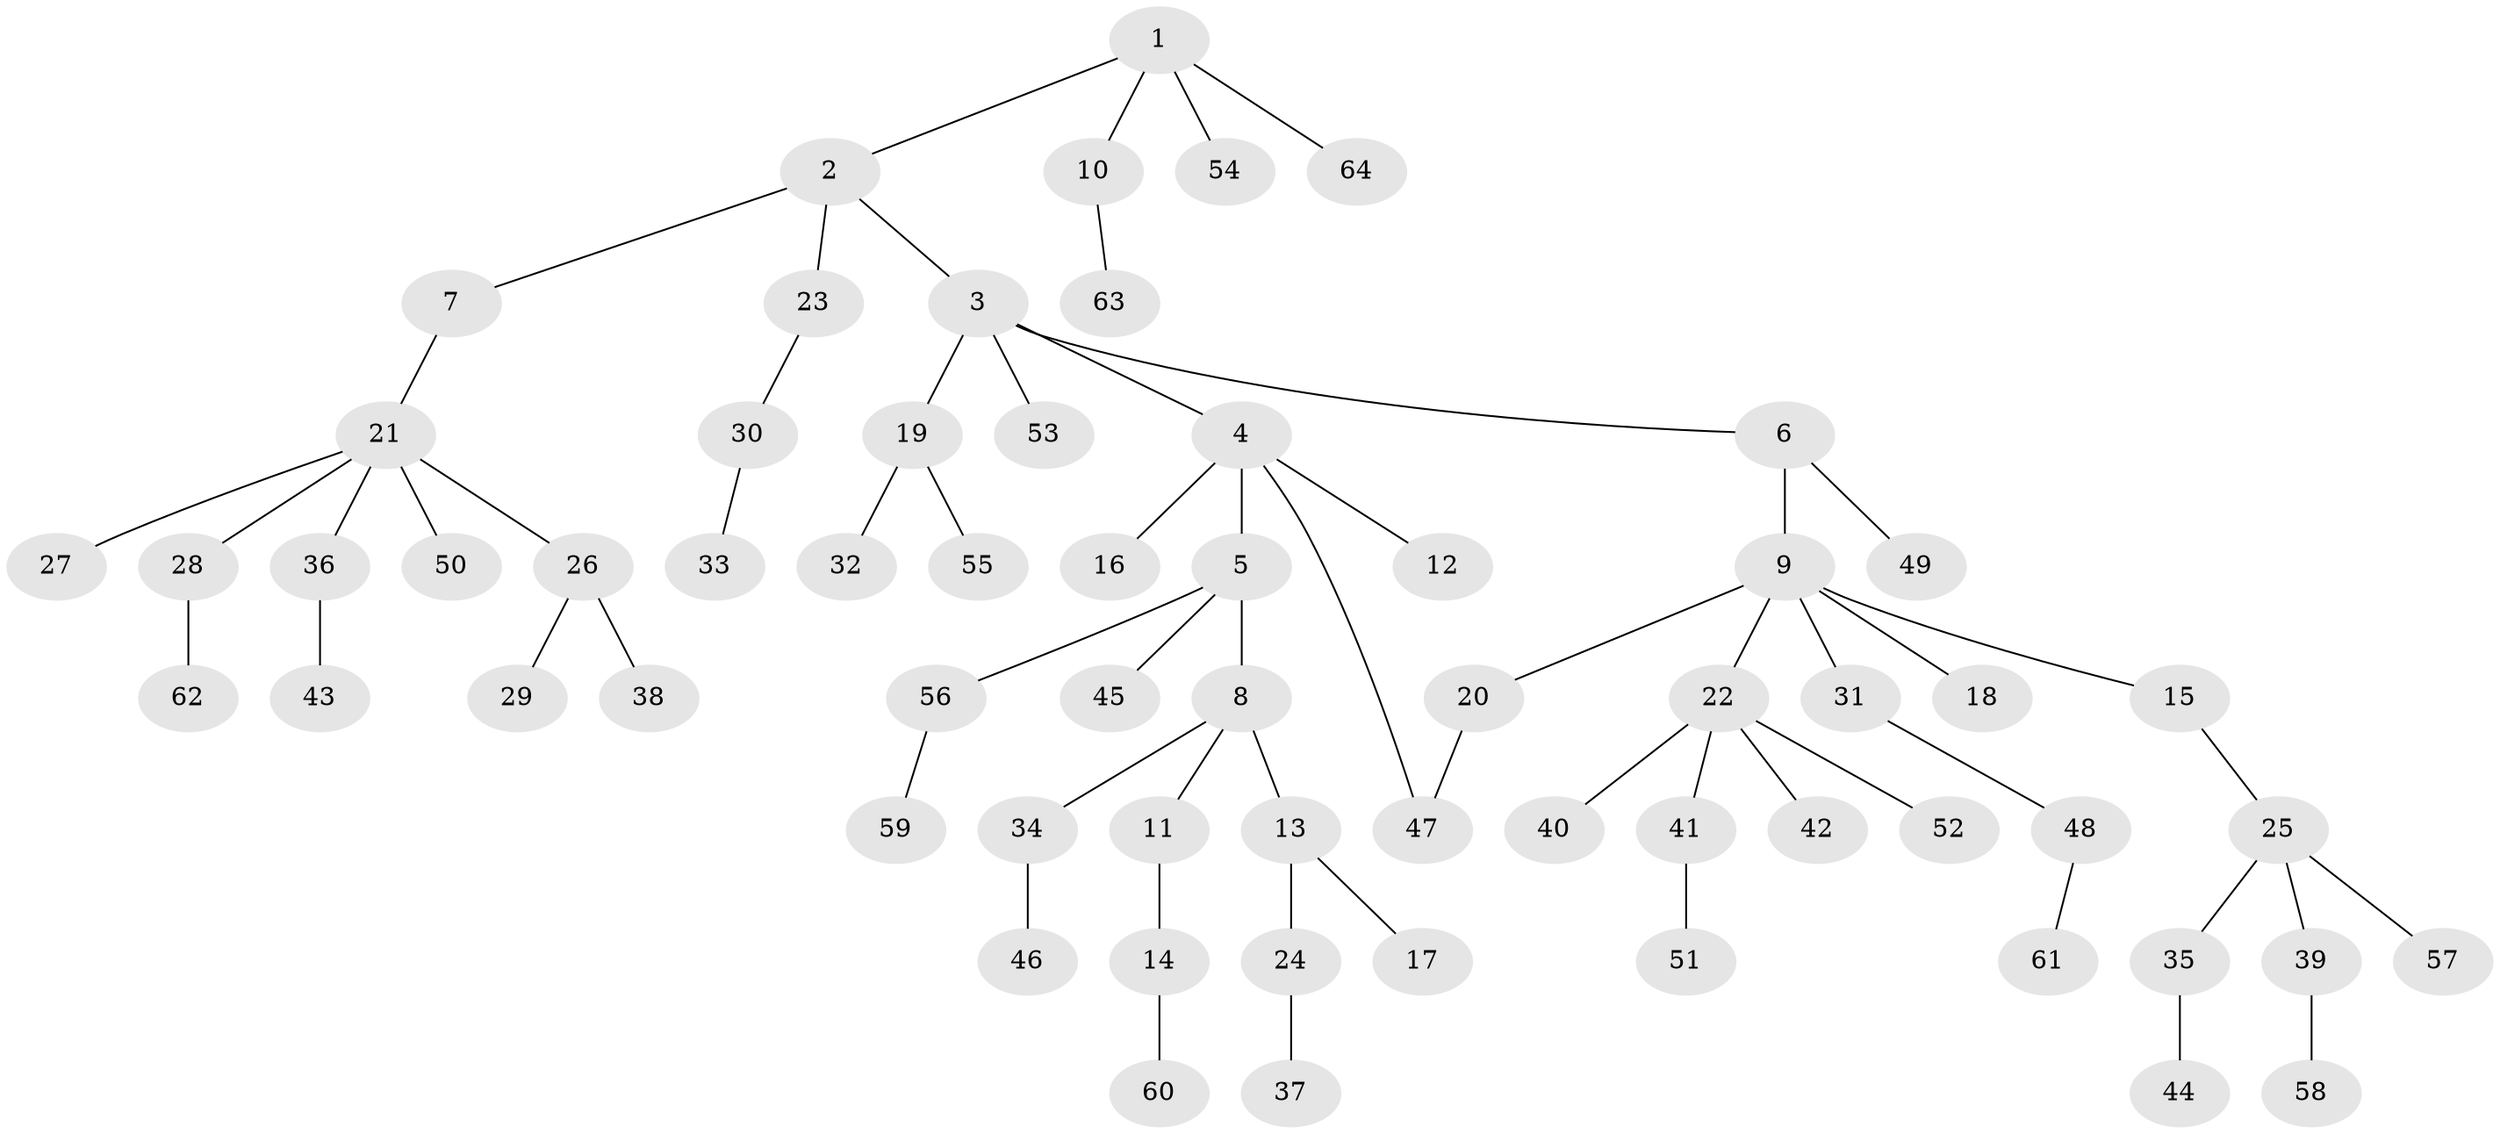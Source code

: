 // coarse degree distribution, {1: 0.631578947368421, 4: 0.07894736842105263, 7: 0.02631578947368421, 2: 0.18421052631578946, 6: 0.05263157894736842, 5: 0.02631578947368421}
// Generated by graph-tools (version 1.1) at 2025/45/03/04/25 21:45:47]
// undirected, 64 vertices, 64 edges
graph export_dot {
graph [start="1"]
  node [color=gray90,style=filled];
  1;
  2;
  3;
  4;
  5;
  6;
  7;
  8;
  9;
  10;
  11;
  12;
  13;
  14;
  15;
  16;
  17;
  18;
  19;
  20;
  21;
  22;
  23;
  24;
  25;
  26;
  27;
  28;
  29;
  30;
  31;
  32;
  33;
  34;
  35;
  36;
  37;
  38;
  39;
  40;
  41;
  42;
  43;
  44;
  45;
  46;
  47;
  48;
  49;
  50;
  51;
  52;
  53;
  54;
  55;
  56;
  57;
  58;
  59;
  60;
  61;
  62;
  63;
  64;
  1 -- 2;
  1 -- 10;
  1 -- 54;
  1 -- 64;
  2 -- 3;
  2 -- 7;
  2 -- 23;
  3 -- 4;
  3 -- 6;
  3 -- 19;
  3 -- 53;
  4 -- 5;
  4 -- 12;
  4 -- 16;
  4 -- 47;
  5 -- 8;
  5 -- 45;
  5 -- 56;
  6 -- 9;
  6 -- 49;
  7 -- 21;
  8 -- 11;
  8 -- 13;
  8 -- 34;
  9 -- 15;
  9 -- 18;
  9 -- 20;
  9 -- 22;
  9 -- 31;
  10 -- 63;
  11 -- 14;
  13 -- 17;
  13 -- 24;
  14 -- 60;
  15 -- 25;
  19 -- 32;
  19 -- 55;
  20 -- 47;
  21 -- 26;
  21 -- 27;
  21 -- 28;
  21 -- 36;
  21 -- 50;
  22 -- 40;
  22 -- 41;
  22 -- 42;
  22 -- 52;
  23 -- 30;
  24 -- 37;
  25 -- 35;
  25 -- 39;
  25 -- 57;
  26 -- 29;
  26 -- 38;
  28 -- 62;
  30 -- 33;
  31 -- 48;
  34 -- 46;
  35 -- 44;
  36 -- 43;
  39 -- 58;
  41 -- 51;
  48 -- 61;
  56 -- 59;
}
